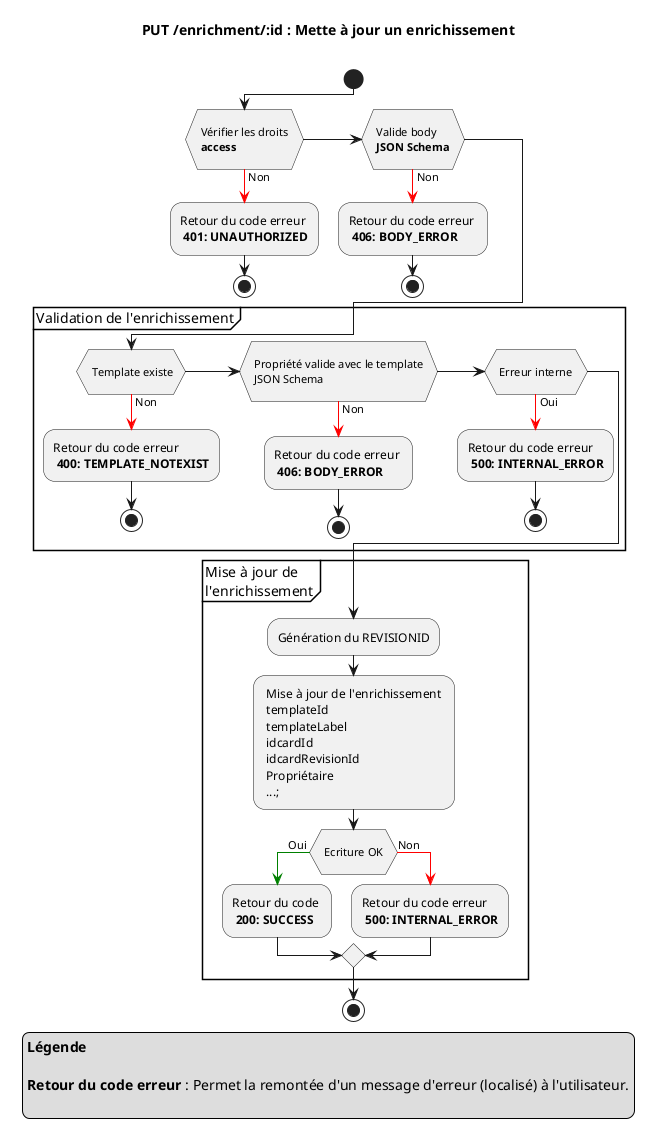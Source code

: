 @startuml

title
PUT **/enrichment/:id** : Mette à jour un enrichissement

end title

start
if ( \n Vérifier les droits \n **access** \n)
-[#red]-> Non ;
-Retour du code erreur \n **401: UNAUTHORIZED**
stop

elseif ( \n Valide body \n **JSON Schema** \n )
-[#red]-> Non ;
-Retour du code erreur \n **406: BODY_ERROR**
stop
endif

partition "Validation de l'enrichissement" {
    if ( \n Template existe\n )
    -[#red]-> Non ;
    -Retour du code erreur \n **400: TEMPLATE_NOTEXIST**
    stop
    elseif ( \n Propriété valide avec le template \n JSON Schema \n )
    -[#red]-> Non ;
    -Retour du code erreur \n **406: BODY_ERROR**
    stop

    elseif ( \n Erreur interne \n )
    -[#red]-> Oui ;
    -Retour du code erreur \n **500: INTERNAL_ERROR**
    stop
    endif
}

partition "Mise à jour de \nl'enrichissement" {
    -Génération du REVISIONID
    - Mise à jour de l'enrichissement \n templateId \n templateLabel \n idcardId \n idcardRevisionId \n Propriétaire \n ...;
    if ( \n Ecriture OK \n )
    -[#green]-> Oui ;
    -Retour du code \n **200: SUCCESS**
    else
    -[#red]-> Non ;
    -Retour du code erreur \n **500: INTERNAL_ERROR**
    endif
}
stop

legend 
**Légende**

**Retour du code erreur** : Permet la remontée d'un message d'erreur (localisé) à l'utilisateur.

endlegend

@enduml
